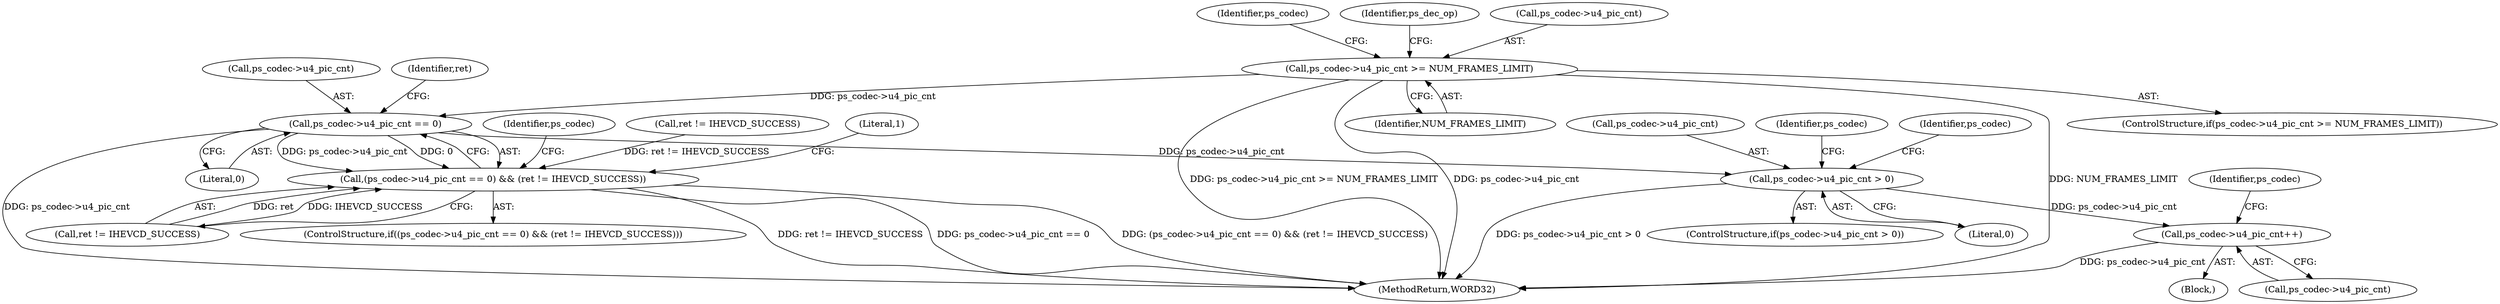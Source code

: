 digraph "0_Android_87fb7909c49e6a4510ba86ace1ffc83459c7e1b9@pointer" {
"1001214" [label="(Call,ps_codec->u4_pic_cnt == 0)"];
"1000222" [label="(Call,ps_codec->u4_pic_cnt >= NUM_FRAMES_LIMIT)"];
"1001213" [label="(Call,(ps_codec->u4_pic_cnt == 0) && (ret != IHEVCD_SUCCESS))"];
"1001806" [label="(Call,ps_codec->u4_pic_cnt > 0)"];
"1001816" [label="(Call,ps_codec->u4_pic_cnt++)"];
"1000222" [label="(Call,ps_codec->u4_pic_cnt >= NUM_FRAMES_LIMIT)"];
"1001807" [label="(Call,ps_codec->u4_pic_cnt)"];
"1001215" [label="(Call,ps_codec->u4_pic_cnt)"];
"1001806" [label="(Call,ps_codec->u4_pic_cnt > 0)"];
"1000221" [label="(ControlStructure,if(ps_codec->u4_pic_cnt >= NUM_FRAMES_LIMIT))"];
"1001218" [label="(Literal,0)"];
"1001816" [label="(Call,ps_codec->u4_pic_cnt++)"];
"1000244" [label="(Identifier,ps_codec)"];
"1001213" [label="(Call,(ps_codec->u4_pic_cnt == 0) && (ret != IHEVCD_SUCCESS))"];
"1001240" [label="(Block,)"];
"1001817" [label="(Call,ps_codec->u4_pic_cnt)"];
"1001225" [label="(Identifier,ps_codec)"];
"1000230" [label="(Identifier,ps_dec_op)"];
"1001805" [label="(ControlStructure,if(ps_codec->u4_pic_cnt > 0))"];
"1001810" [label="(Literal,0)"];
"1001220" [label="(Identifier,ret)"];
"1001152" [label="(Call,ret != IHEVCD_SUCCESS)"];
"1001815" [label="(Identifier,ps_codec)"];
"1001214" [label="(Call,ps_codec->u4_pic_cnt == 0)"];
"1000223" [label="(Call,ps_codec->u4_pic_cnt)"];
"1001903" [label="(MethodReturn,WORD32)"];
"1001813" [label="(Identifier,ps_codec)"];
"1001212" [label="(ControlStructure,if((ps_codec->u4_pic_cnt == 0) && (ret != IHEVCD_SUCCESS)))"];
"1001821" [label="(Identifier,ps_codec)"];
"1000226" [label="(Identifier,NUM_FRAMES_LIMIT)"];
"1001236" [label="(Literal,1)"];
"1001219" [label="(Call,ret != IHEVCD_SUCCESS)"];
"1001214" -> "1001213"  [label="AST: "];
"1001214" -> "1001218"  [label="CFG: "];
"1001215" -> "1001214"  [label="AST: "];
"1001218" -> "1001214"  [label="AST: "];
"1001220" -> "1001214"  [label="CFG: "];
"1001213" -> "1001214"  [label="CFG: "];
"1001214" -> "1001903"  [label="DDG: ps_codec->u4_pic_cnt"];
"1001214" -> "1001213"  [label="DDG: ps_codec->u4_pic_cnt"];
"1001214" -> "1001213"  [label="DDG: 0"];
"1000222" -> "1001214"  [label="DDG: ps_codec->u4_pic_cnt"];
"1001214" -> "1001806"  [label="DDG: ps_codec->u4_pic_cnt"];
"1000222" -> "1000221"  [label="AST: "];
"1000222" -> "1000226"  [label="CFG: "];
"1000223" -> "1000222"  [label="AST: "];
"1000226" -> "1000222"  [label="AST: "];
"1000230" -> "1000222"  [label="CFG: "];
"1000244" -> "1000222"  [label="CFG: "];
"1000222" -> "1001903"  [label="DDG: ps_codec->u4_pic_cnt"];
"1000222" -> "1001903"  [label="DDG: NUM_FRAMES_LIMIT"];
"1000222" -> "1001903"  [label="DDG: ps_codec->u4_pic_cnt >= NUM_FRAMES_LIMIT"];
"1001213" -> "1001212"  [label="AST: "];
"1001213" -> "1001219"  [label="CFG: "];
"1001219" -> "1001213"  [label="AST: "];
"1001225" -> "1001213"  [label="CFG: "];
"1001236" -> "1001213"  [label="CFG: "];
"1001213" -> "1001903"  [label="DDG: (ps_codec->u4_pic_cnt == 0) && (ret != IHEVCD_SUCCESS)"];
"1001213" -> "1001903"  [label="DDG: ret != IHEVCD_SUCCESS"];
"1001213" -> "1001903"  [label="DDG: ps_codec->u4_pic_cnt == 0"];
"1001152" -> "1001213"  [label="DDG: ret != IHEVCD_SUCCESS"];
"1001219" -> "1001213"  [label="DDG: ret"];
"1001219" -> "1001213"  [label="DDG: IHEVCD_SUCCESS"];
"1001806" -> "1001805"  [label="AST: "];
"1001806" -> "1001810"  [label="CFG: "];
"1001807" -> "1001806"  [label="AST: "];
"1001810" -> "1001806"  [label="AST: "];
"1001813" -> "1001806"  [label="CFG: "];
"1001815" -> "1001806"  [label="CFG: "];
"1001806" -> "1001903"  [label="DDG: ps_codec->u4_pic_cnt > 0"];
"1001806" -> "1001816"  [label="DDG: ps_codec->u4_pic_cnt"];
"1001816" -> "1001240"  [label="AST: "];
"1001816" -> "1001817"  [label="CFG: "];
"1001817" -> "1001816"  [label="AST: "];
"1001821" -> "1001816"  [label="CFG: "];
"1001816" -> "1001903"  [label="DDG: ps_codec->u4_pic_cnt"];
}
